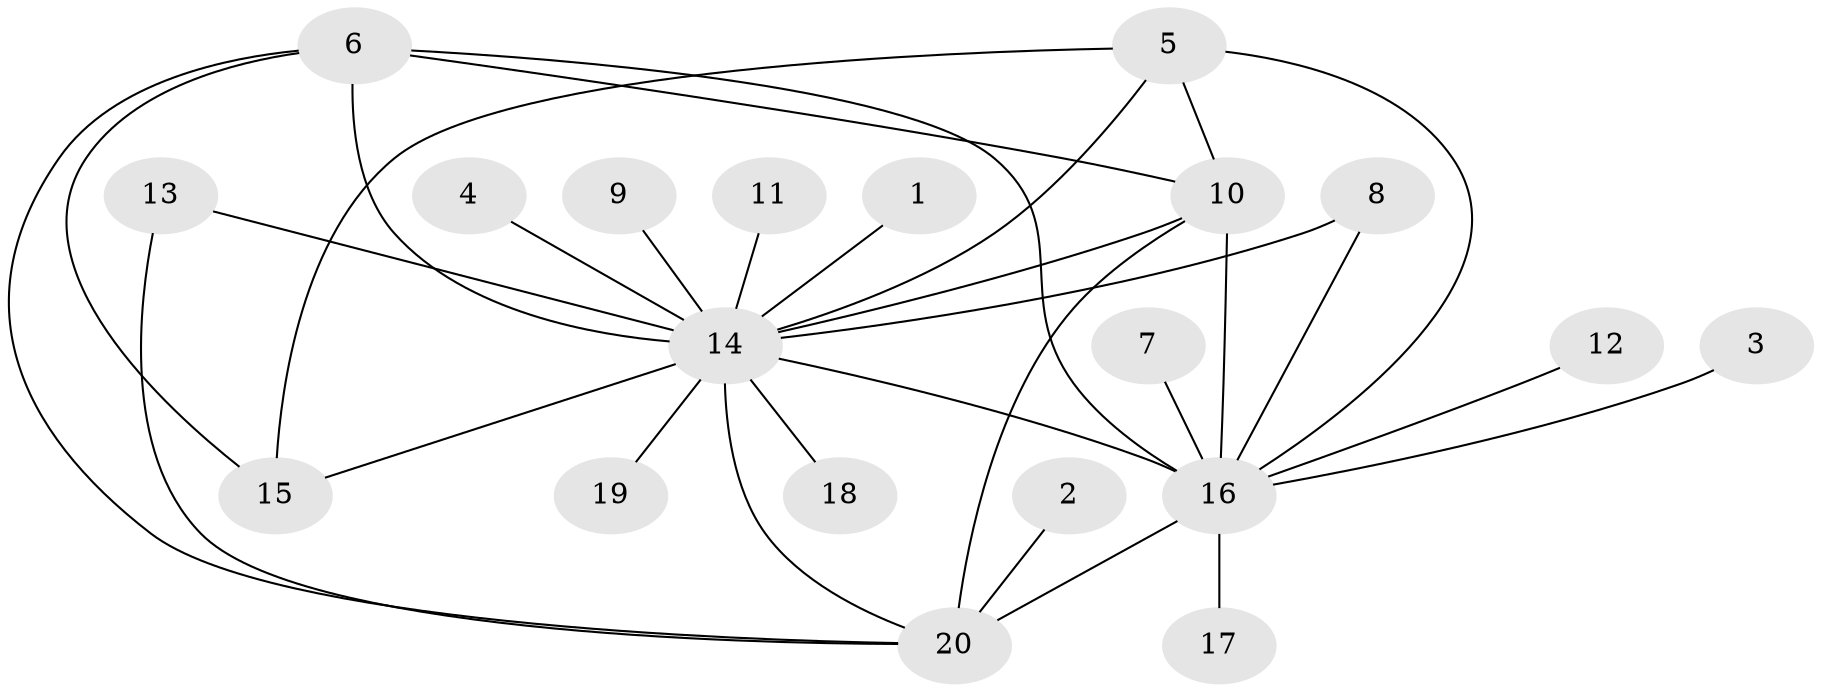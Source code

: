 // original degree distribution, {2: 0.23076923076923078, 24: 0.015384615384615385, 27: 0.015384615384615385, 10: 0.015384615384615385, 7: 0.015384615384615385, 5: 0.046153846153846156, 3: 0.12307692307692308, 4: 0.046153846153846156, 1: 0.4461538461538462, 8: 0.03076923076923077, 6: 0.015384615384615385}
// Generated by graph-tools (version 1.1) at 2025/36/03/04/25 23:36:51]
// undirected, 20 vertices, 31 edges
graph export_dot {
  node [color=gray90,style=filled];
  1;
  2;
  3;
  4;
  5;
  6;
  7;
  8;
  9;
  10;
  11;
  12;
  13;
  14;
  15;
  16;
  17;
  18;
  19;
  20;
  1 -- 14 [weight=1.0];
  2 -- 20 [weight=1.0];
  3 -- 16 [weight=1.0];
  4 -- 14 [weight=1.0];
  5 -- 10 [weight=1.0];
  5 -- 14 [weight=1.0];
  5 -- 15 [weight=1.0];
  5 -- 16 [weight=1.0];
  6 -- 10 [weight=1.0];
  6 -- 14 [weight=2.0];
  6 -- 15 [weight=1.0];
  6 -- 16 [weight=2.0];
  6 -- 20 [weight=1.0];
  7 -- 16 [weight=1.0];
  8 -- 14 [weight=2.0];
  8 -- 16 [weight=1.0];
  9 -- 14 [weight=1.0];
  10 -- 14 [weight=1.0];
  10 -- 16 [weight=3.0];
  10 -- 20 [weight=3.0];
  11 -- 14 [weight=1.0];
  12 -- 16 [weight=1.0];
  13 -- 14 [weight=1.0];
  13 -- 20 [weight=1.0];
  14 -- 15 [weight=1.0];
  14 -- 16 [weight=1.0];
  14 -- 18 [weight=1.0];
  14 -- 19 [weight=1.0];
  14 -- 20 [weight=6.0];
  16 -- 17 [weight=1.0];
  16 -- 20 [weight=6.0];
}
